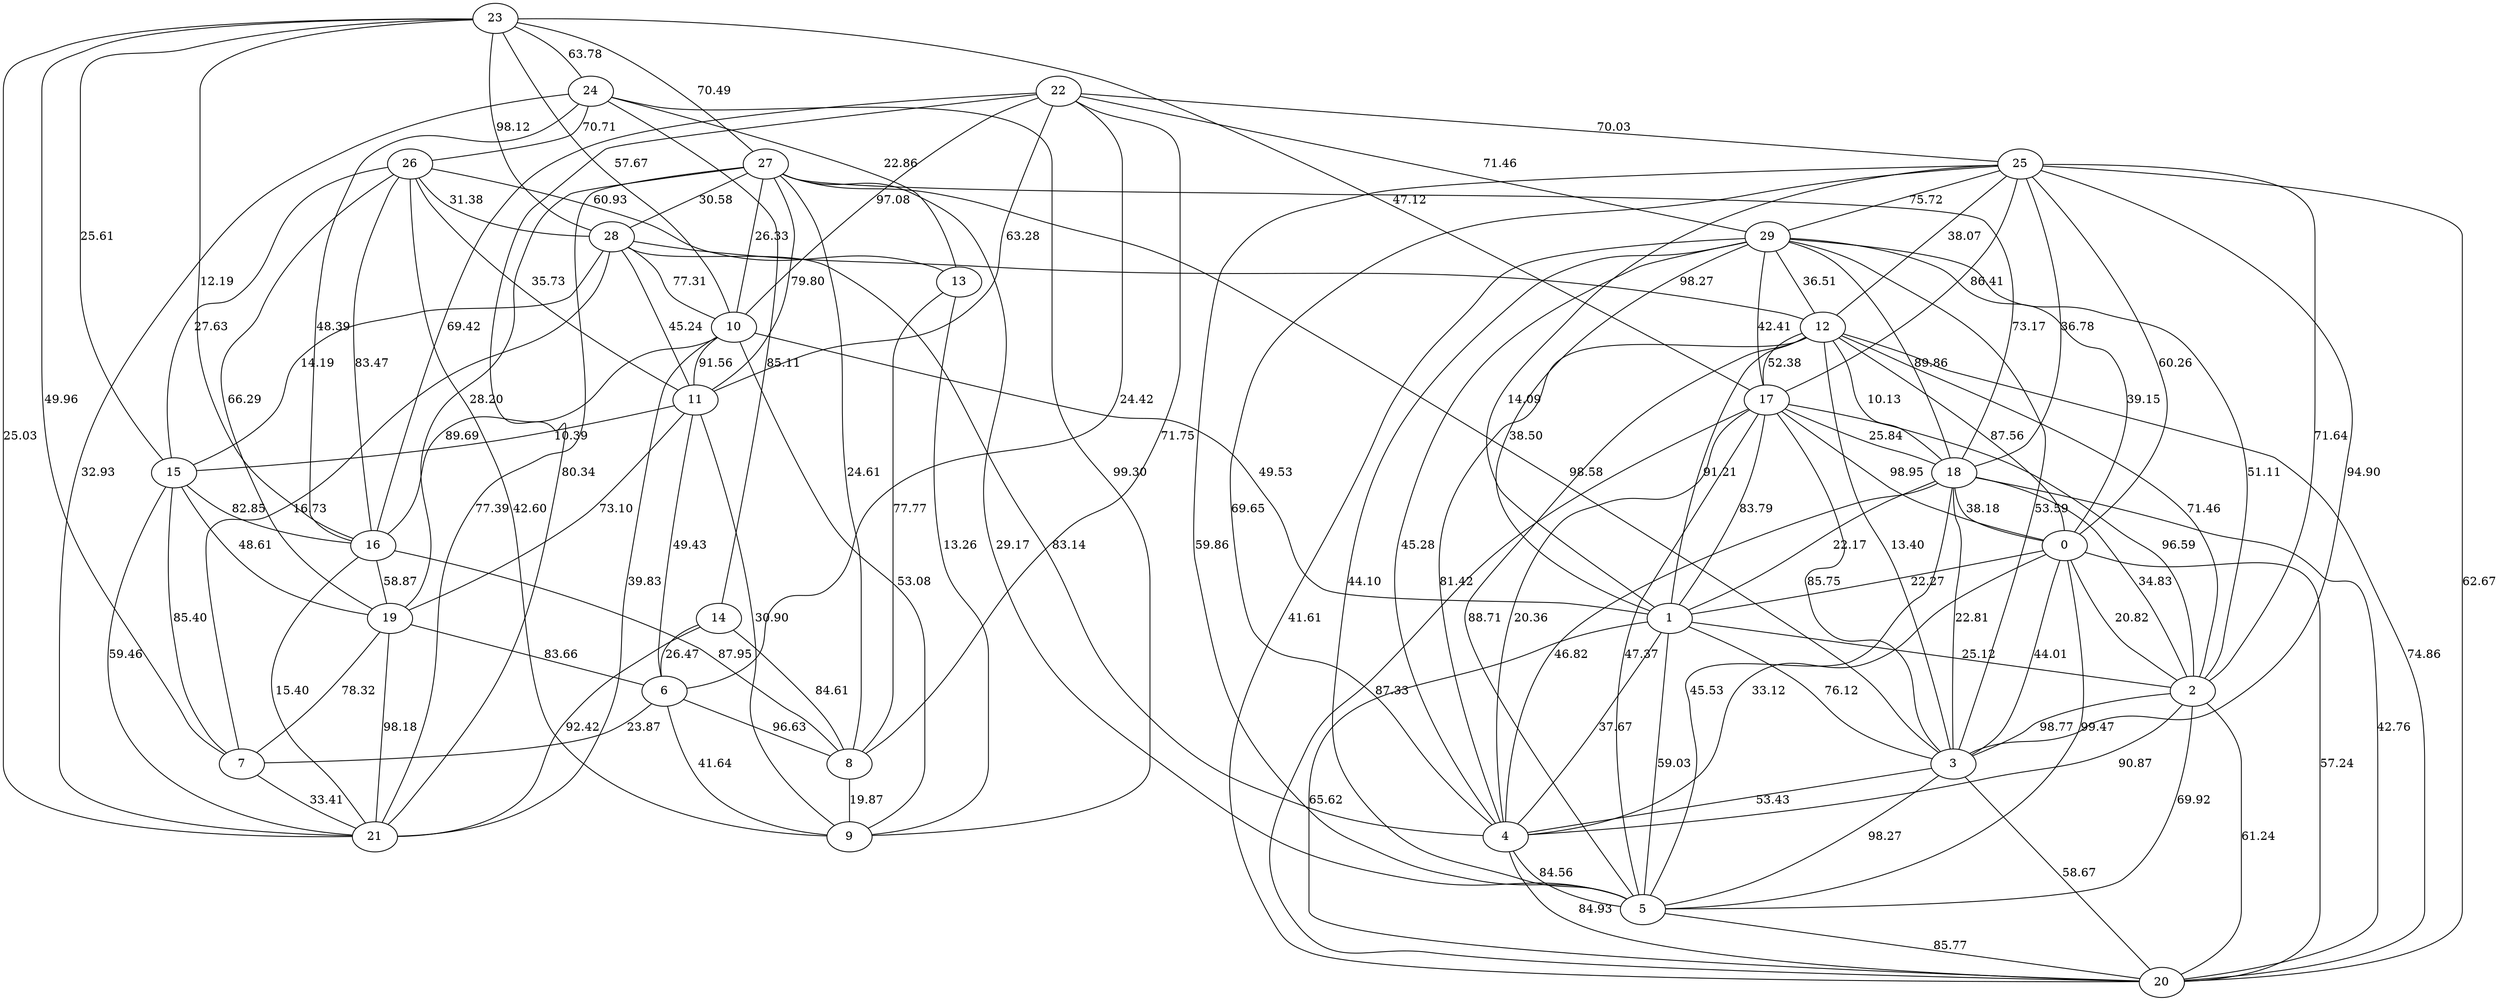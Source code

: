 graph G{
22--29 [label=71.46];
22--25 [label=70.03];
22--11 [label=63.28];
22--10 [label=97.08];
22--16 [label=69.42];
22--21 [label=80.34];
22--8 [label=71.75];
22--6 [label=24.42];
23--17 [label=47.12];
23--27 [label=70.49];
23--28 [label=98.12];
23--10 [label=57.67];
23--16 [label=12.19];
23--15 [label=25.61];
23--21 [label=25.03];
23--7 [label=49.96];
23--24 [label=63.78];
24--16 [label=48.39];
24--21 [label=32.93];
24--26 [label=70.71];
24--9 [label=99.30];
24--14 [label=85.11];
24--13 [label=22.86];
25--2 [label=71.64];
25--1 [label=14.09];
25--0 [label=60.26];
25--12 [label=38.07];
25--3 [label=94.90];
25--20 [label=62.67];
25--17 [label=86.41];
25--29 [label=75.72];
25--4 [label=69.65];
25--18 [label=36.78];
25--5 [label=59.86];
26--11 [label=35.73];
26--28 [label=31.38];
26--16 [label=83.47];
26--15 [label=27.63];
26--19 [label=66.29];
26--9 [label=42.60];
26--13 [label=60.93];
27--3 [label=98.58];
27--18 [label=73.17];
27--5 [label=29.17];
27--11 [label=79.80];
27--28 [label=30.58];
27--10 [label=26.33];
27--21 [label=77.39];
27--19 [label=28.20];
27--8 [label=24.61];
28--12 [label=98.27];
28--4 [label=83.14];
28--11 [label=45.24];
28--10 [label=77.31];
28--15 [label=14.19];
28--7 [label=16.73];
29--2 [label=51.11];
29--1 [label=38.50];
29--0 [label=39.15];
29--12 [label=36.51];
29--3 [label=53.59];
29--20 [label=41.61];
29--17 [label=42.41];
29--4 [label=45.28];
29--18 [label=89.86];
29--5 [label=44.10];
10--1 [label=49.53];
10--11 [label=91.56];
10--16 [label=89.69];
10--21 [label=39.83];
10--9 [label=53.08];
11--15 [label=10.39];
11--19 [label=73.10];
11--9 [label=30.90];
11--6 [label=49.43];
12--2 [label=71.46];
12--1 [label=91.21];
12--0 [label=87.56];
12--3 [label=13.40];
12--20 [label=74.86];
12--17 [label=52.38];
12--4 [label=81.42];
12--18 [label=10.13];
12--5 [label=88.71];
13--9 [label=13.26];
13--8 [label=77.77];
14--21 [label=92.42];
14--8 [label=84.61];
14--6 [label=26.47];
15--16 [label=82.85];
15--21 [label=59.46];
15--7 [label=85.40];
15--19 [label=48.61];
16--21 [label=15.40];
16--19 [label=58.87];
16--8 [label=87.95];
17--2 [label=96.59];
17--1 [label=83.79];
17--0 [label=98.95];
17--3 [label=85.75];
17--20 [label=87.33];
17--4 [label=20.36];
17--18 [label=25.84];
17--5 [label=47.37];
18--2 [label=34.83];
18--1 [label=22.17];
18--0 [label=38.18];
18--3 [label=22.81];
18--20 [label=42.76];
18--4 [label=46.82];
18--5 [label=45.53];
19--21 [label=98.18];
19--7 [label=78.32];
19--6 [label=83.66];
0--2 [label=20.82];
0--1 [label=22.27];
0--3 [label=44.01];
0--20 [label=57.24];
0--4 [label=33.12];
0--5 [label=99.47];
1--2 [label=25.12];
1--3 [label=76.12];
1--20 [label=65.62];
1--4 [label=37.67];
1--5 [label=59.03];
2--3 [label=98.77];
2--20 [label=61.24];
2--4 [label=90.87];
2--5 [label=69.92];
3--20 [label=58.67];
3--4 [label=53.43];
3--5 [label=98.27];
4--20 [label=84.93];
4--5 [label=84.56];
5--20 [label=85.77];
6--7 [label=23.87];
6--9 [label=41.64];
6--8 [label=96.63];
7--21 [label=33.41];
8--9 [label=19.87];
}